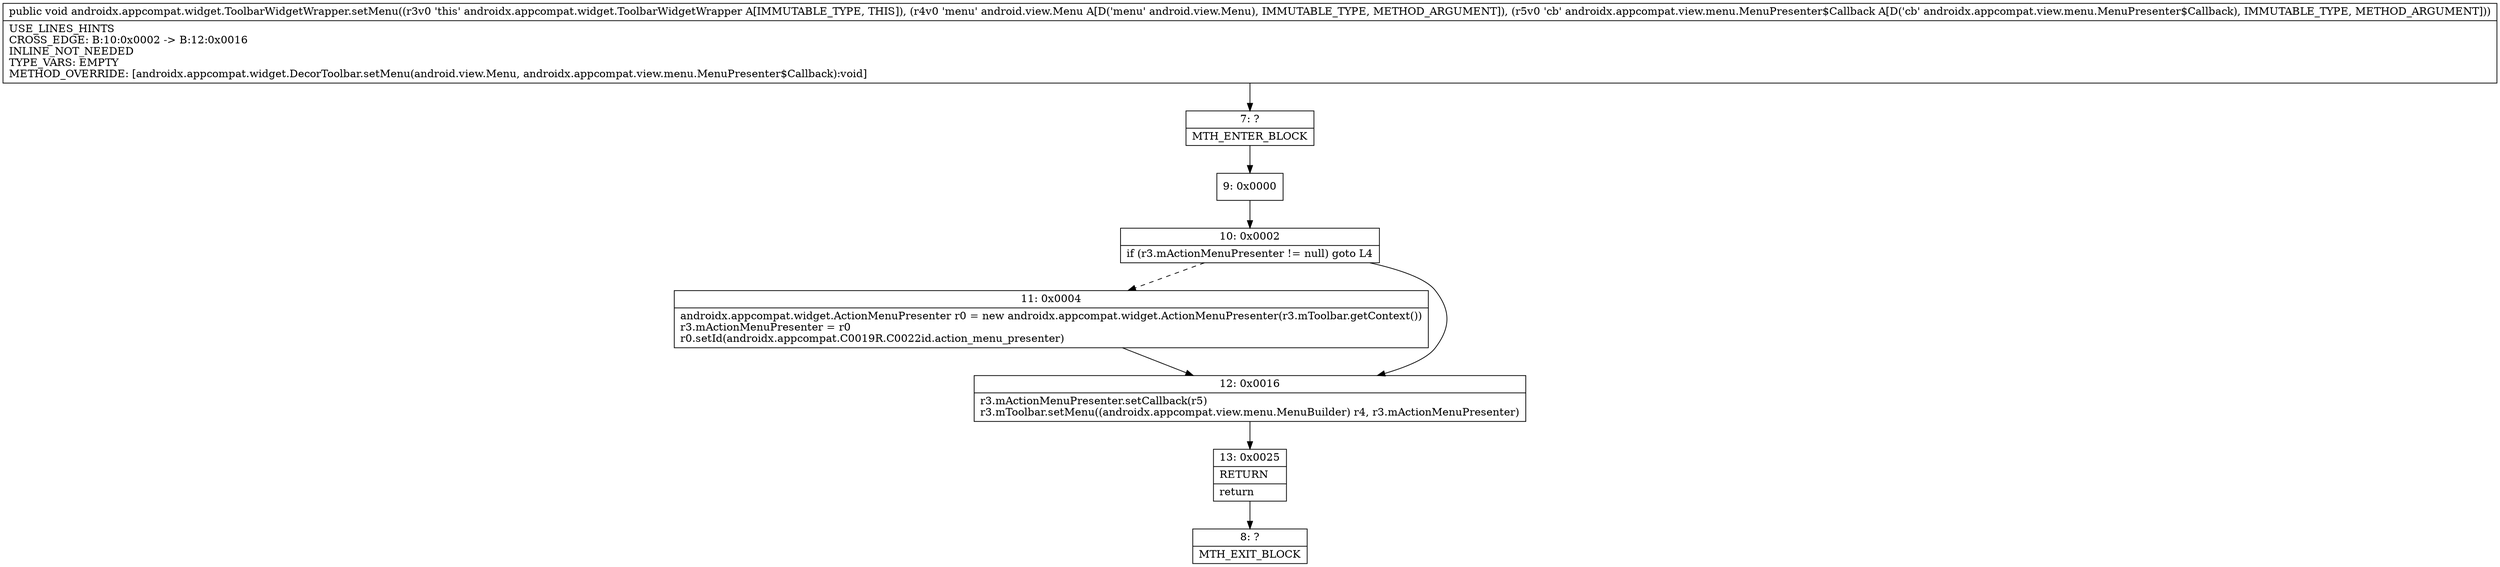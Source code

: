 digraph "CFG forandroidx.appcompat.widget.ToolbarWidgetWrapper.setMenu(Landroid\/view\/Menu;Landroidx\/appcompat\/view\/menu\/MenuPresenter$Callback;)V" {
Node_7 [shape=record,label="{7\:\ ?|MTH_ENTER_BLOCK\l}"];
Node_9 [shape=record,label="{9\:\ 0x0000}"];
Node_10 [shape=record,label="{10\:\ 0x0002|if (r3.mActionMenuPresenter != null) goto L4\l}"];
Node_11 [shape=record,label="{11\:\ 0x0004|androidx.appcompat.widget.ActionMenuPresenter r0 = new androidx.appcompat.widget.ActionMenuPresenter(r3.mToolbar.getContext())\lr3.mActionMenuPresenter = r0\lr0.setId(androidx.appcompat.C0019R.C0022id.action_menu_presenter)\l}"];
Node_12 [shape=record,label="{12\:\ 0x0016|r3.mActionMenuPresenter.setCallback(r5)\lr3.mToolbar.setMenu((androidx.appcompat.view.menu.MenuBuilder) r4, r3.mActionMenuPresenter)\l}"];
Node_13 [shape=record,label="{13\:\ 0x0025|RETURN\l|return\l}"];
Node_8 [shape=record,label="{8\:\ ?|MTH_EXIT_BLOCK\l}"];
MethodNode[shape=record,label="{public void androidx.appcompat.widget.ToolbarWidgetWrapper.setMenu((r3v0 'this' androidx.appcompat.widget.ToolbarWidgetWrapper A[IMMUTABLE_TYPE, THIS]), (r4v0 'menu' android.view.Menu A[D('menu' android.view.Menu), IMMUTABLE_TYPE, METHOD_ARGUMENT]), (r5v0 'cb' androidx.appcompat.view.menu.MenuPresenter$Callback A[D('cb' androidx.appcompat.view.menu.MenuPresenter$Callback), IMMUTABLE_TYPE, METHOD_ARGUMENT]))  | USE_LINES_HINTS\lCROSS_EDGE: B:10:0x0002 \-\> B:12:0x0016\lINLINE_NOT_NEEDED\lTYPE_VARS: EMPTY\lMETHOD_OVERRIDE: [androidx.appcompat.widget.DecorToolbar.setMenu(android.view.Menu, androidx.appcompat.view.menu.MenuPresenter$Callback):void]\l}"];
MethodNode -> Node_7;Node_7 -> Node_9;
Node_9 -> Node_10;
Node_10 -> Node_11[style=dashed];
Node_10 -> Node_12;
Node_11 -> Node_12;
Node_12 -> Node_13;
Node_13 -> Node_8;
}

